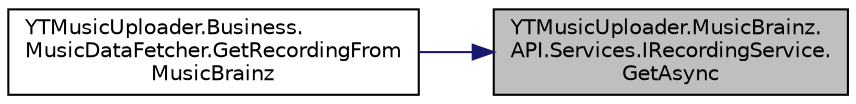 digraph "YTMusicUploader.MusicBrainz.API.Services.IRecordingService.GetAsync"
{
 // LATEX_PDF_SIZE
  edge [fontname="Helvetica",fontsize="10",labelfontname="Helvetica",labelfontsize="10"];
  node [fontname="Helvetica",fontsize="10",shape=record];
  rankdir="RL";
  Node1 [label="YTMusicUploader.MusicBrainz.\lAPI.Services.IRecordingService.\lGetAsync",height=0.2,width=0.4,color="black", fillcolor="grey75", style="filled", fontcolor="black",tooltip="Lookup an recording in the MusicBrainz database."];
  Node1 -> Node2 [dir="back",color="midnightblue",fontsize="10",style="solid",fontname="Helvetica"];
  Node2 [label="YTMusicUploader.Business.\lMusicDataFetcher.GetRecordingFrom\lMusicBrainz",height=0.2,width=0.4,color="black", fillcolor="white", style="filled",URL="$dc/db7/class_y_t_music_uploader_1_1_business_1_1_music_data_fetcher.html#a39a5c3fde0aefc1779c2b203c7931294",tooltip="Get the recording (track data) from MusicBrainz via the MBID"];
}
